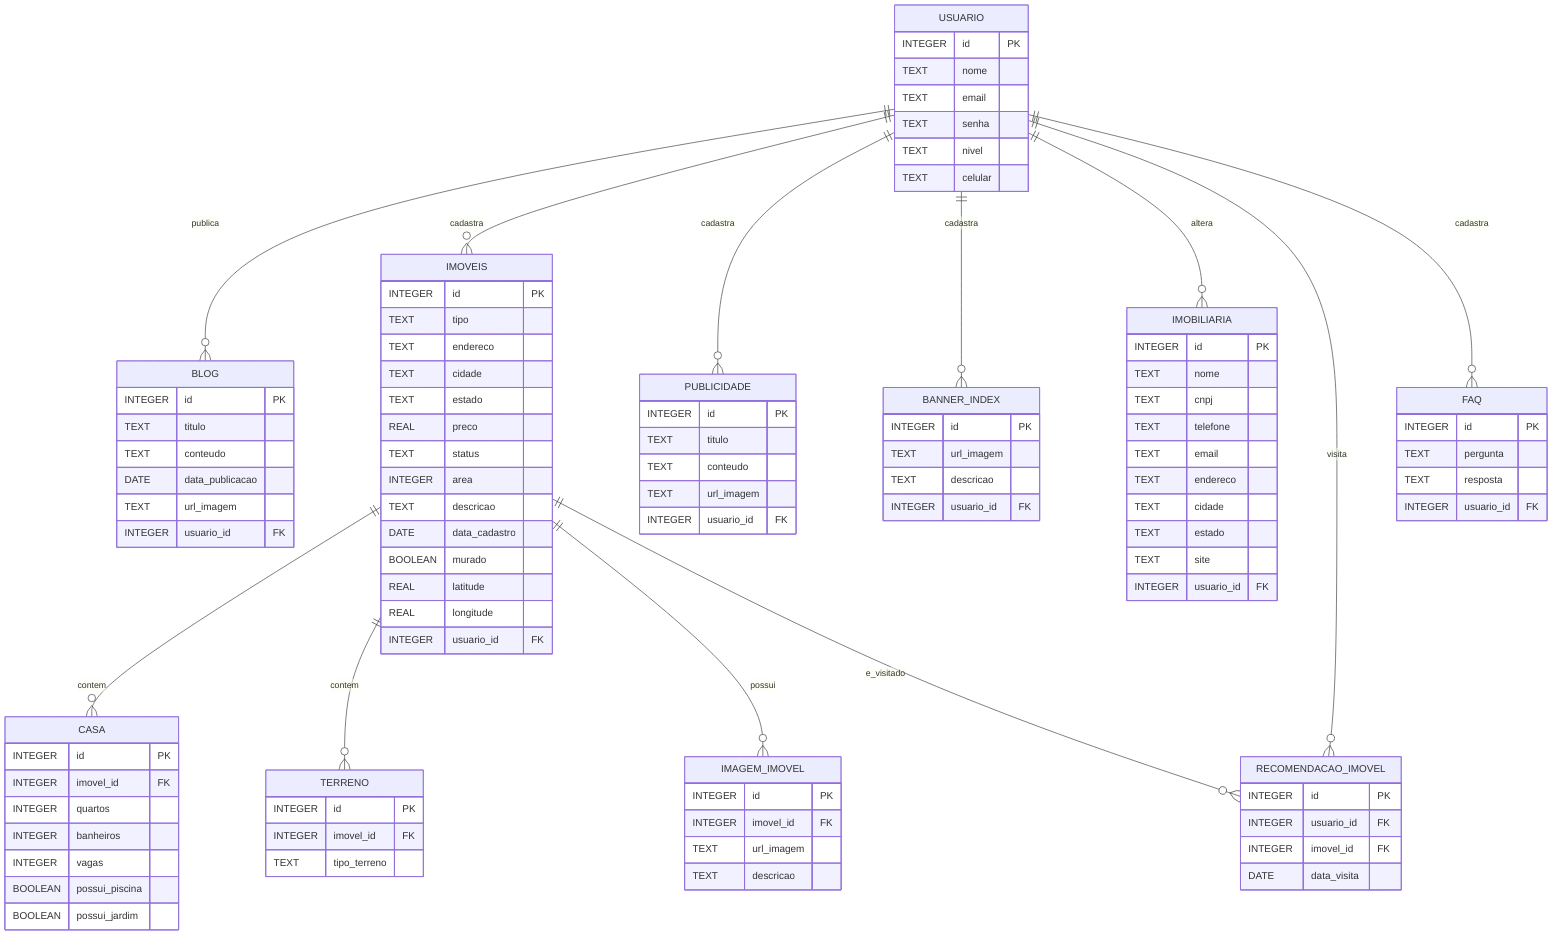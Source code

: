 %% Diagrama ER dos imóveis

%% Apenas usuários com nivel 'administrador' podem cadastrar notícias, imóveis, publicidade, imagens no banner, alterar os dados da imobiliária e gravar perguntas/respostas na FAQ.
erDiagram
IMOBILIARIA {
  INTEGER id PK
  TEXT nome
  TEXT cnpj
  TEXT telefone
  TEXT email
  TEXT endereco
  TEXT cidade
  TEXT estado
  TEXT site
  INTEGER usuario_id FK
}
IMOVEIS {
  INTEGER id PK
  TEXT tipo
  TEXT endereco
  TEXT cidade
  TEXT estado
  REAL preco
  TEXT status
  INTEGER area
  TEXT descricao
  DATE data_cadastro
  BOOLEAN murado
  REAL latitude
  REAL longitude
  INTEGER usuario_id FK
}
CASA {
  INTEGER id PK
  INTEGER imovel_id FK
  INTEGER quartos
  INTEGER banheiros
  INTEGER vagas
  BOOLEAN possui_piscina
  BOOLEAN possui_jardim
}
TERRENO {
  INTEGER id PK
  INTEGER imovel_id FK
  TEXT tipo_terreno
}
USUARIO {
  INTEGER id PK
  TEXT nome
  TEXT email
  TEXT senha
  TEXT nivel
  TEXT celular
}
BLOG {
  INTEGER id PK
  TEXT titulo
  TEXT conteudo
  DATE data_publicacao
  TEXT url_imagem
  INTEGER usuario_id FK
}
PUBLICIDADE {
  INTEGER id PK
  TEXT titulo
  TEXT conteudo
  TEXT url_imagem
  INTEGER usuario_id FK
}
IMAGEM_IMOVEL {
  INTEGER id PK
  INTEGER imovel_id FK
  TEXT url_imagem
  TEXT descricao
}
BANNER_INDEX {
  INTEGER id PK
  TEXT url_imagem
  TEXT descricao
  INTEGER usuario_id FK
}
RECOMENDACAO_IMOVEL {
  INTEGER id PK
  INTEGER usuario_id FK
  INTEGER imovel_id FK
  DATE data_visita
}
FAQ {
  INTEGER id PK
  TEXT pergunta
  TEXT resposta
  INTEGER usuario_id FK
}
USUARIO ||--o{ BLOG : publica
USUARIO ||--o{ IMOVEIS : cadastra
USUARIO ||--o{ PUBLICIDADE : cadastra
USUARIO ||--o{ BANNER_INDEX : cadastra
USUARIO ||--o{ IMOBILIARIA : altera
USUARIO ||--o{ RECOMENDACAO_IMOVEL : visita
USUARIO ||--o{ FAQ : cadastra
IMOVEIS ||--o{ CASA : contem
IMOVEIS ||--o{ TERRENO : contem
IMOVEIS ||--o{ IMAGEM_IMOVEL : possui
IMOVEIS ||--o{ RECOMENDACAO_IMOVEL : e_visitado